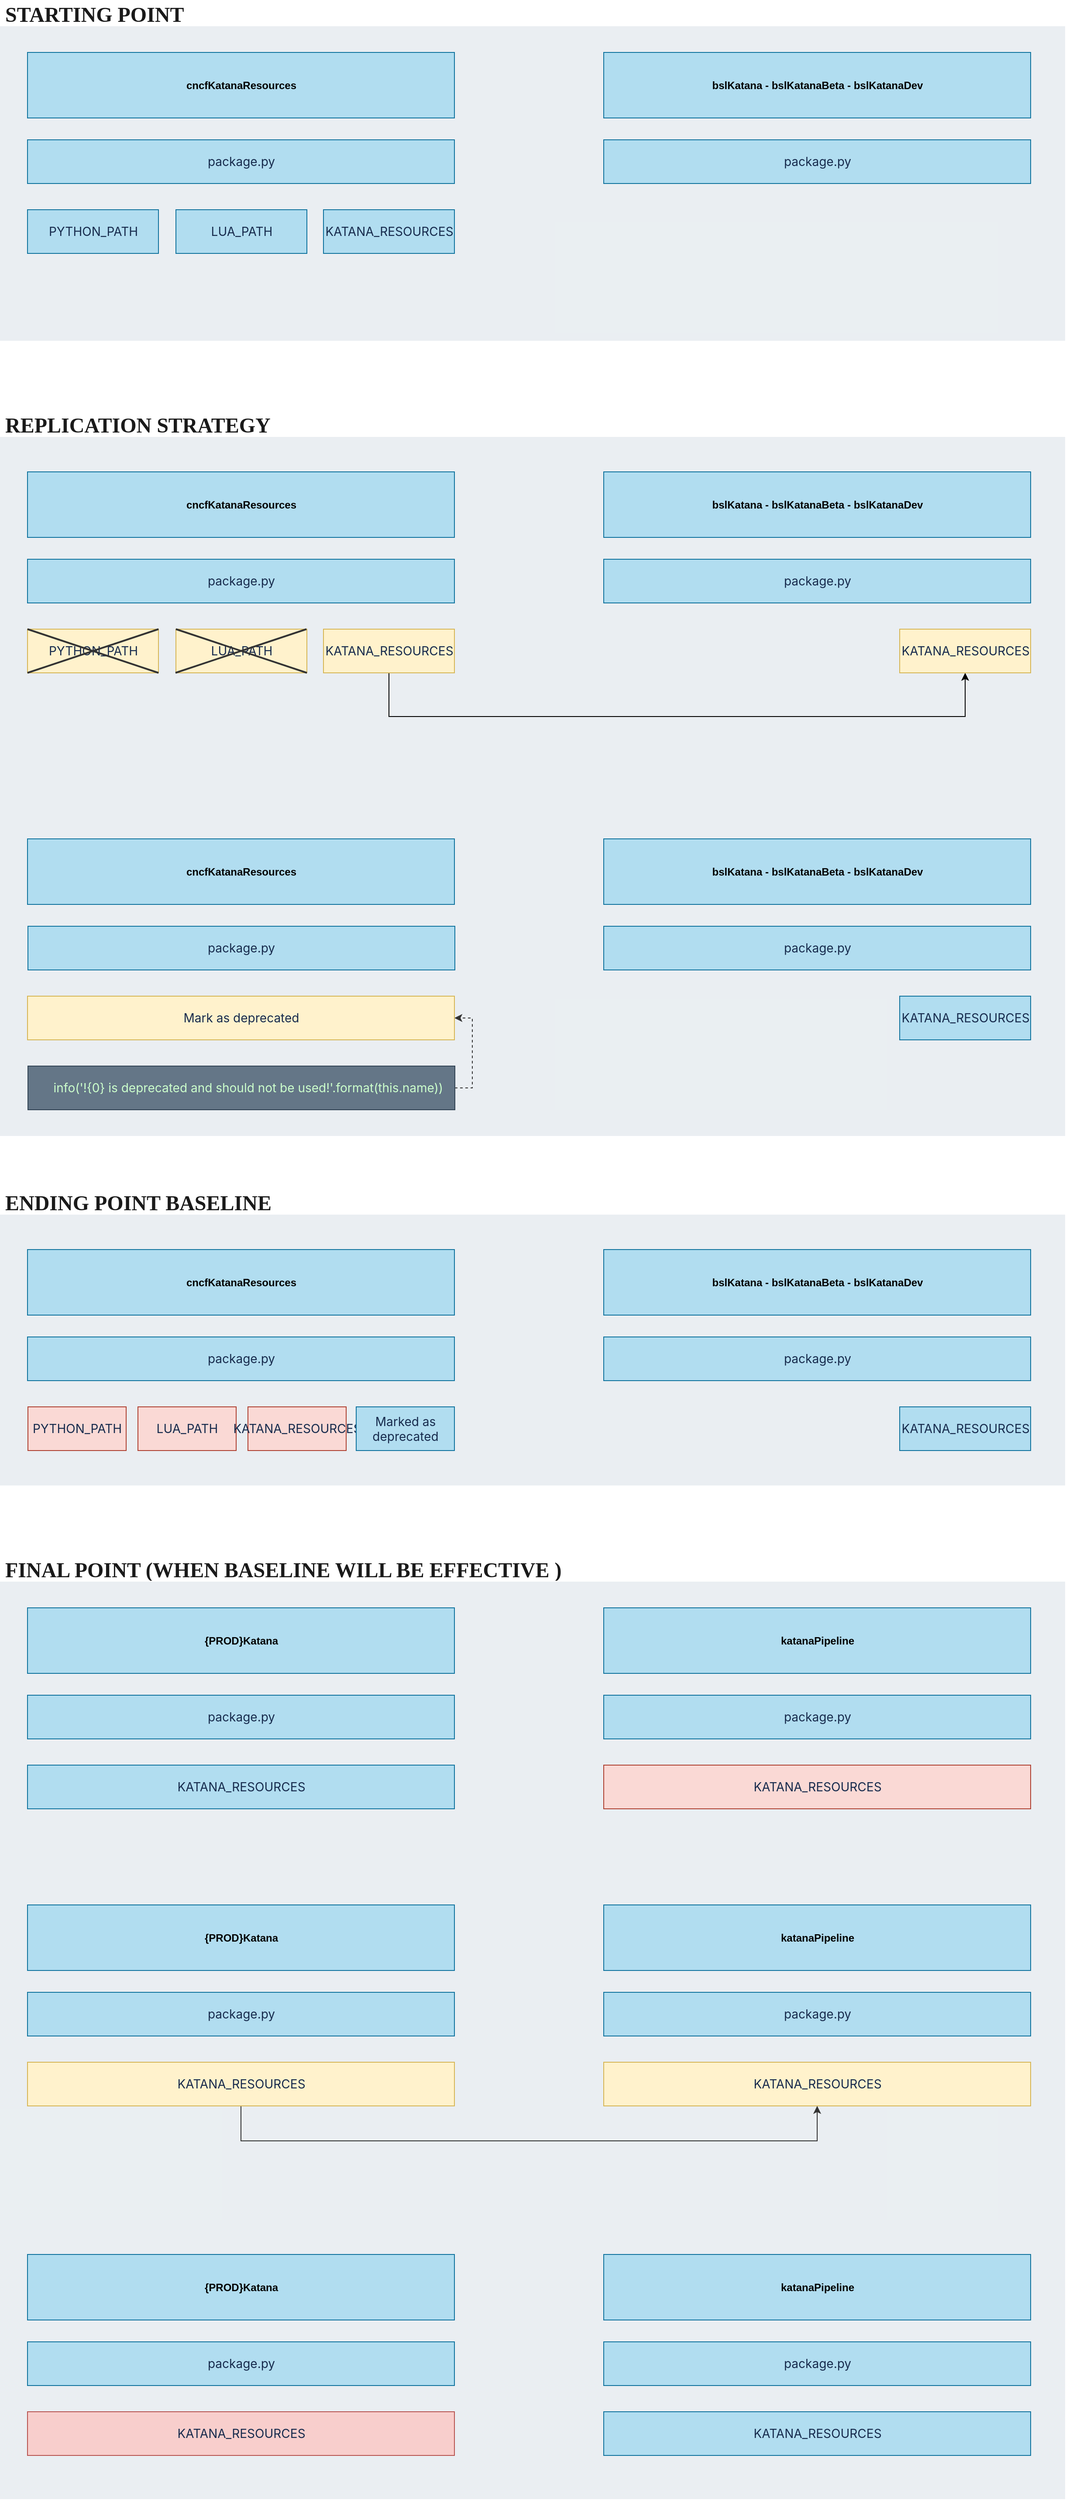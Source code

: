 <mxfile version="20.8.3" type="github">
  <diagram id="WF-Z00BCZS__cMbBrj0d" name="Page-1">
    <mxGraphModel dx="3668" dy="2360" grid="1" gridSize="20" guides="1" tooltips="1" connect="1" arrows="1" fold="1" page="0" pageScale="1" pageWidth="827" pageHeight="1169" math="0" shadow="0">
      <root>
        <mxCell id="0" />
        <mxCell id="1" parent="0" />
        <mxCell id="3W7xU0HrvH_MDlw9Vgf7-48" value="" style="rounded=0;whiteSpace=wrap;html=1;fontFamily=Montserrat;fontSource=https%3A%2F%2Ffonts.googleapis.com%2Fcss%3Ffamily%3DMontserrat;fontSize=24;fillColor=#bac8d3;strokeColor=none;opacity=30;" vertex="1" parent="1">
          <mxGeometry x="-540" y="850" width="1220" height="310" as="geometry" />
        </mxCell>
        <mxCell id="3W7xU0HrvH_MDlw9Vgf7-45" value="" style="rounded=0;whiteSpace=wrap;html=1;fontFamily=Montserrat;fontSource=https%3A%2F%2Ffonts.googleapis.com%2Fcss%3Ffamily%3DMontserrat;fontSize=24;fillColor=#bac8d3;strokeColor=none;opacity=30;" vertex="1" parent="1">
          <mxGeometry x="-540" y="-510" width="1220" height="360" as="geometry" />
        </mxCell>
        <mxCell id="3W7xU0HrvH_MDlw9Vgf7-44" value="" style="rounded=0;whiteSpace=wrap;html=1;fontFamily=Montserrat;fontSource=https%3A%2F%2Ffonts.googleapis.com%2Fcss%3Ffamily%3DMontserrat;fontSize=24;fillColor=#bac8d3;strokeColor=none;opacity=30;" vertex="1" parent="1">
          <mxGeometry x="-540" y="-40" width="1220" height="800" as="geometry" />
        </mxCell>
        <mxCell id="3W7xU0HrvH_MDlw9Vgf7-1" value="cncfKatanaResources" style="rounded=0;whiteSpace=wrap;html=1;fillColor=#b1ddf0;strokeColor=#10739e;fontStyle=1" vertex="1" parent="1">
          <mxGeometry x="-508.5" y="-480" width="489" height="75" as="geometry" />
        </mxCell>
        <mxCell id="3W7xU0HrvH_MDlw9Vgf7-2" value="&lt;span style=&quot;color: rgb(23, 43, 77); font-family: -apple-system, BlinkMacSystemFont, &amp;quot;Segoe UI&amp;quot;, Roboto, Oxygen, Ubuntu, &amp;quot;Fira Sans&amp;quot;, &amp;quot;Droid Sans&amp;quot;, &amp;quot;Helvetica Neue&amp;quot;, sans-serif; font-size: 14px; font-weight: 400; text-align: start;&quot;&gt;PYTHON_PATH&lt;/span&gt;" style="rounded=0;whiteSpace=wrap;html=1;fillColor=#b1ddf0;strokeColor=#10739e;fontStyle=1" vertex="1" parent="1">
          <mxGeometry x="-508.5" y="-300" width="150" height="50" as="geometry" />
        </mxCell>
        <mxCell id="3W7xU0HrvH_MDlw9Vgf7-3" value="&lt;span style=&quot;color: rgb(23, 43, 77); font-family: -apple-system, BlinkMacSystemFont, &amp;quot;Segoe UI&amp;quot;, Roboto, Oxygen, Ubuntu, &amp;quot;Fira Sans&amp;quot;, &amp;quot;Droid Sans&amp;quot;, &amp;quot;Helvetica Neue&amp;quot;, sans-serif; font-size: 14px; text-align: start; font-weight: normal;&quot;&gt;LUA_PATH&lt;/span&gt;" style="rounded=0;whiteSpace=wrap;html=1;fillColor=#b1ddf0;strokeColor=#10739e;fontStyle=1" vertex="1" parent="1">
          <mxGeometry x="-338.5" y="-300" width="150" height="50" as="geometry" />
        </mxCell>
        <mxCell id="3W7xU0HrvH_MDlw9Vgf7-4" value="&lt;span style=&quot;color: rgb(23, 43, 77); font-family: -apple-system, BlinkMacSystemFont, &amp;quot;Segoe UI&amp;quot;, Roboto, Oxygen, Ubuntu, &amp;quot;Fira Sans&amp;quot;, &amp;quot;Droid Sans&amp;quot;, &amp;quot;Helvetica Neue&amp;quot;, sans-serif; font-size: 14px; font-weight: 400; text-align: start;&quot;&gt;KATANA_RESOURCES&lt;/span&gt;" style="rounded=0;whiteSpace=wrap;html=1;fillColor=#b1ddf0;strokeColor=#10739e;fontStyle=1" vertex="1" parent="1">
          <mxGeometry x="-169.5" y="-300" width="150" height="50" as="geometry" />
        </mxCell>
        <mxCell id="3W7xU0HrvH_MDlw9Vgf7-5" value="&lt;span style=&quot;color: rgb(23, 43, 77); font-family: -apple-system, BlinkMacSystemFont, &amp;quot;Segoe UI&amp;quot;, Roboto, Oxygen, Ubuntu, &amp;quot;Fira Sans&amp;quot;, &amp;quot;Droid Sans&amp;quot;, &amp;quot;Helvetica Neue&amp;quot;, sans-serif; font-size: 14px; text-align: start; font-weight: normal;&quot;&gt;package.py&lt;/span&gt;" style="rounded=0;whiteSpace=wrap;html=1;fillColor=#b1ddf0;strokeColor=#10739e;fontStyle=1" vertex="1" parent="1">
          <mxGeometry x="-508.5" y="-380" width="489" height="50" as="geometry" />
        </mxCell>
        <mxCell id="3W7xU0HrvH_MDlw9Vgf7-6" value="cncfKatanaResources" style="rounded=0;whiteSpace=wrap;html=1;fillColor=#b1ddf0;strokeColor=#10739e;fontStyle=1" vertex="1" parent="1">
          <mxGeometry x="-508.5" width="489" height="75" as="geometry" />
        </mxCell>
        <mxCell id="3W7xU0HrvH_MDlw9Vgf7-7" value="&lt;span style=&quot;color: rgb(23, 43, 77); font-family: -apple-system, BlinkMacSystemFont, &amp;quot;Segoe UI&amp;quot;, Roboto, Oxygen, Ubuntu, &amp;quot;Fira Sans&amp;quot;, &amp;quot;Droid Sans&amp;quot;, &amp;quot;Helvetica Neue&amp;quot;, sans-serif; font-size: 14px; font-weight: 400; text-align: start;&quot;&gt;PYTHON_PATH&lt;/span&gt;" style="rounded=0;whiteSpace=wrap;html=1;fillColor=#fff2cc;strokeColor=#d6b656;fontStyle=1" vertex="1" parent="1">
          <mxGeometry x="-508.5" y="180" width="150" height="50" as="geometry" />
        </mxCell>
        <mxCell id="3W7xU0HrvH_MDlw9Vgf7-8" value="&lt;span style=&quot;color: rgb(23, 43, 77); font-family: -apple-system, BlinkMacSystemFont, &amp;quot;Segoe UI&amp;quot;, Roboto, Oxygen, Ubuntu, &amp;quot;Fira Sans&amp;quot;, &amp;quot;Droid Sans&amp;quot;, &amp;quot;Helvetica Neue&amp;quot;, sans-serif; font-size: 14px; text-align: start; font-weight: normal;&quot;&gt;LUA_PATH&lt;/span&gt;" style="rounded=0;whiteSpace=wrap;html=1;fillColor=#fff2cc;strokeColor=#d6b656;fontStyle=1" vertex="1" parent="1">
          <mxGeometry x="-338.5" y="180" width="150" height="50" as="geometry" />
        </mxCell>
        <mxCell id="3W7xU0HrvH_MDlw9Vgf7-16" style="edgeStyle=orthogonalEdgeStyle;rounded=0;orthogonalLoop=1;jettySize=auto;html=1;entryX=0.5;entryY=1;entryDx=0;entryDy=0;" edge="1" parent="1" source="3W7xU0HrvH_MDlw9Vgf7-9" target="3W7xU0HrvH_MDlw9Vgf7-14">
          <mxGeometry relative="1" as="geometry">
            <Array as="points">
              <mxPoint x="-94.5" y="280" />
              <mxPoint x="565.5" y="280" />
            </Array>
          </mxGeometry>
        </mxCell>
        <mxCell id="3W7xU0HrvH_MDlw9Vgf7-9" value="&lt;span style=&quot;color: rgb(23, 43, 77); font-family: -apple-system, BlinkMacSystemFont, &amp;quot;Segoe UI&amp;quot;, Roboto, Oxygen, Ubuntu, &amp;quot;Fira Sans&amp;quot;, &amp;quot;Droid Sans&amp;quot;, &amp;quot;Helvetica Neue&amp;quot;, sans-serif; font-size: 14px; font-weight: 400; text-align: start;&quot;&gt;KATANA_RESOURCES&lt;/span&gt;" style="rounded=0;whiteSpace=wrap;html=1;fillColor=#fff2cc;strokeColor=#d6b656;fontStyle=1" vertex="1" parent="1">
          <mxGeometry x="-169.5" y="180" width="150" height="50" as="geometry" />
        </mxCell>
        <mxCell id="3W7xU0HrvH_MDlw9Vgf7-10" value="&lt;span style=&quot;color: rgb(23, 43, 77); font-family: -apple-system, BlinkMacSystemFont, &amp;quot;Segoe UI&amp;quot;, Roboto, Oxygen, Ubuntu, &amp;quot;Fira Sans&amp;quot;, &amp;quot;Droid Sans&amp;quot;, &amp;quot;Helvetica Neue&amp;quot;, sans-serif; font-size: 14px; text-align: start; font-weight: normal;&quot;&gt;package.py&lt;/span&gt;" style="rounded=0;whiteSpace=wrap;html=1;fillColor=#b1ddf0;strokeColor=#10739e;fontStyle=1" vertex="1" parent="1">
          <mxGeometry x="-508.5" y="100" width="489" height="50" as="geometry" />
        </mxCell>
        <mxCell id="3W7xU0HrvH_MDlw9Vgf7-11" value="bslKatana - bslKatanaBeta - bslKatanaDev" style="rounded=0;whiteSpace=wrap;html=1;fillColor=#b1ddf0;strokeColor=#10739e;fontStyle=1" vertex="1" parent="1">
          <mxGeometry x="151.5" width="489" height="75" as="geometry" />
        </mxCell>
        <mxCell id="3W7xU0HrvH_MDlw9Vgf7-14" value="&lt;span style=&quot;color: rgb(23, 43, 77); font-family: -apple-system, BlinkMacSystemFont, &amp;quot;Segoe UI&amp;quot;, Roboto, Oxygen, Ubuntu, &amp;quot;Fira Sans&amp;quot;, &amp;quot;Droid Sans&amp;quot;, &amp;quot;Helvetica Neue&amp;quot;, sans-serif; font-size: 14px; font-weight: 400; text-align: start;&quot;&gt;KATANA_RESOURCES&lt;/span&gt;" style="rounded=0;whiteSpace=wrap;html=1;fillColor=#fff2cc;strokeColor=#d6b656;fontStyle=1" vertex="1" parent="1">
          <mxGeometry x="490.5" y="180" width="150" height="50" as="geometry" />
        </mxCell>
        <mxCell id="3W7xU0HrvH_MDlw9Vgf7-15" value="&lt;span style=&quot;color: rgb(23, 43, 77); font-family: -apple-system, BlinkMacSystemFont, &amp;quot;Segoe UI&amp;quot;, Roboto, Oxygen, Ubuntu, &amp;quot;Fira Sans&amp;quot;, &amp;quot;Droid Sans&amp;quot;, &amp;quot;Helvetica Neue&amp;quot;, sans-serif; font-size: 14px; text-align: start; font-weight: normal;&quot;&gt;package.py&lt;/span&gt;" style="rounded=0;whiteSpace=wrap;html=1;fillColor=#b1ddf0;strokeColor=#10739e;fontStyle=1" vertex="1" parent="1">
          <mxGeometry x="151.5" y="100" width="489" height="50" as="geometry" />
        </mxCell>
        <mxCell id="3W7xU0HrvH_MDlw9Vgf7-30" value="cncfKatanaResources" style="rounded=0;whiteSpace=wrap;html=1;fillColor=#b1ddf0;strokeColor=#10739e;fontStyle=1" vertex="1" parent="1">
          <mxGeometry x="-508.5" y="890" width="489" height="75" as="geometry" />
        </mxCell>
        <mxCell id="3W7xU0HrvH_MDlw9Vgf7-35" value="&lt;span style=&quot;color: rgb(23, 43, 77); font-family: -apple-system, BlinkMacSystemFont, &amp;quot;Segoe UI&amp;quot;, Roboto, Oxygen, Ubuntu, &amp;quot;Fira Sans&amp;quot;, &amp;quot;Droid Sans&amp;quot;, &amp;quot;Helvetica Neue&amp;quot;, sans-serif; font-size: 14px; text-align: start; font-weight: normal;&quot;&gt;package.py&lt;/span&gt;" style="rounded=0;whiteSpace=wrap;html=1;fillColor=#b1ddf0;strokeColor=#10739e;fontStyle=1" vertex="1" parent="1">
          <mxGeometry x="-508.5" y="990" width="489" height="50" as="geometry" />
        </mxCell>
        <mxCell id="3W7xU0HrvH_MDlw9Vgf7-36" value="bslKatana - bslKatanaBeta - bslKatanaDev" style="rounded=0;whiteSpace=wrap;html=1;fillColor=#b1ddf0;strokeColor=#10739e;fontStyle=1" vertex="1" parent="1">
          <mxGeometry x="151.5" y="890" width="489" height="75" as="geometry" />
        </mxCell>
        <mxCell id="3W7xU0HrvH_MDlw9Vgf7-37" value="&lt;span style=&quot;color: rgb(23, 43, 77); font-family: -apple-system, BlinkMacSystemFont, &amp;quot;Segoe UI&amp;quot;, Roboto, Oxygen, Ubuntu, &amp;quot;Fira Sans&amp;quot;, &amp;quot;Droid Sans&amp;quot;, &amp;quot;Helvetica Neue&amp;quot;, sans-serif; font-size: 14px; font-weight: 400; text-align: start;&quot;&gt;KATANA_RESOURCES&lt;/span&gt;" style="rounded=0;whiteSpace=wrap;html=1;fillColor=#b1ddf0;strokeColor=#10739e;fontStyle=1" vertex="1" parent="1">
          <mxGeometry x="490.5" y="1070" width="150" height="50" as="geometry" />
        </mxCell>
        <mxCell id="3W7xU0HrvH_MDlw9Vgf7-38" value="&lt;span style=&quot;color: rgb(23, 43, 77); font-family: -apple-system, BlinkMacSystemFont, &amp;quot;Segoe UI&amp;quot;, Roboto, Oxygen, Ubuntu, &amp;quot;Fira Sans&amp;quot;, &amp;quot;Droid Sans&amp;quot;, &amp;quot;Helvetica Neue&amp;quot;, sans-serif; font-size: 14px; text-align: start; font-weight: normal;&quot;&gt;package.py&lt;/span&gt;" style="rounded=0;whiteSpace=wrap;html=1;fillColor=#b1ddf0;strokeColor=#10739e;fontStyle=1" vertex="1" parent="1">
          <mxGeometry x="151.5" y="990" width="489" height="50" as="geometry" />
        </mxCell>
        <mxCell id="3W7xU0HrvH_MDlw9Vgf7-83" style="edgeStyle=orthogonalEdgeStyle;rounded=0;orthogonalLoop=1;jettySize=auto;html=1;entryX=1;entryY=0.5;entryDx=0;entryDy=0;dashed=1;strokeColor=#333333;strokeWidth=1;fontFamily=Montserrat;fontSource=https%3A%2F%2Ffonts.googleapis.com%2Fcss%3Ffamily%3DMontserrat;fontSize=24;fontColor=#1A1A1A;endArrow=classic;endFill=1;exitX=1;exitY=0.5;exitDx=0;exitDy=0;" edge="1" parent="1" source="3W7xU0HrvH_MDlw9Vgf7-40" target="3W7xU0HrvH_MDlw9Vgf7-75">
          <mxGeometry relative="1" as="geometry" />
        </mxCell>
        <mxCell id="3W7xU0HrvH_MDlw9Vgf7-40" value="&lt;div style=&quot;text-align: start;&quot;&gt;&lt;font face=&quot;-apple-system, BlinkMacSystemFont, Segoe UI, Roboto, Oxygen, Ubuntu, Fira Sans, Droid Sans, Helvetica Neue, sans-serif&quot;&gt;&lt;span style=&quot;font-size: 14px; font-weight: 400;&quot;&gt;&amp;nbsp; &amp;nbsp; info(&#39;!{0} is deprecated and should not be used!&#39;.format(this.name))&lt;/span&gt;&lt;/font&gt;&lt;/div&gt;" style="rounded=0;whiteSpace=wrap;html=1;fillColor=#647687;strokeColor=#314354;fontStyle=1;fontColor=#CCFFCC;" vertex="1" parent="1">
          <mxGeometry x="-508" y="680" width="489" height="50" as="geometry" />
        </mxCell>
        <mxCell id="3W7xU0HrvH_MDlw9Vgf7-43" value="STARTING POINT" style="text;fillColor=none;align=left;verticalAlign=middle;spacingLeft=4;spacingRight=4;overflow=hidden;points=[[0,0.5],[1,0.5]];portConstraint=eastwest;rotatable=0;whiteSpace=wrap;html=1;fontFamily=Montserrat;fontSource=https%3A%2F%2Ffonts.googleapis.com%2Fcss%3Ffamily%3DMontserrat;fontStyle=1;fontSize=24;fontColor=#1A1A1A;" vertex="1" parent="1">
          <mxGeometry x="-540" y="-540" width="320" height="30" as="geometry" />
        </mxCell>
        <mxCell id="3W7xU0HrvH_MDlw9Vgf7-46" value="REPLICATION STRATEGY" style="text;fillColor=none;align=left;verticalAlign=middle;spacingLeft=4;spacingRight=4;overflow=hidden;points=[[0,0.5],[1,0.5]];portConstraint=eastwest;rotatable=0;whiteSpace=wrap;html=1;fontFamily=Montserrat;fontSource=https%3A%2F%2Ffonts.googleapis.com%2Fcss%3Ffamily%3DMontserrat;fontStyle=1;fontSize=24;fontColor=#1A1A1A;" vertex="1" parent="1">
          <mxGeometry x="-540" y="-70" width="320" height="30" as="geometry" />
        </mxCell>
        <mxCell id="3W7xU0HrvH_MDlw9Vgf7-49" value="ENDING POINT BASELINE" style="text;fillColor=none;align=left;verticalAlign=middle;spacingLeft=4;spacingRight=4;overflow=hidden;points=[[0,0.5],[1,0.5]];portConstraint=eastwest;rotatable=0;whiteSpace=wrap;html=1;fontFamily=Montserrat;fontSource=https%3A%2F%2Ffonts.googleapis.com%2Fcss%3Ffamily%3DMontserrat;fontStyle=1;fontSize=24;fontColor=#1A1A1A;" vertex="1" parent="1">
          <mxGeometry x="-540" y="820" width="340" height="30" as="geometry" />
        </mxCell>
        <mxCell id="3W7xU0HrvH_MDlw9Vgf7-50" value="&lt;span style=&quot;color: rgb(23, 43, 77); font-family: -apple-system, BlinkMacSystemFont, &amp;quot;Segoe UI&amp;quot;, Roboto, Oxygen, Ubuntu, &amp;quot;Fira Sans&amp;quot;, &amp;quot;Droid Sans&amp;quot;, &amp;quot;Helvetica Neue&amp;quot;, sans-serif; font-size: 14px; font-weight: 400; text-align: start;&quot;&gt;PYTHON_PATH&lt;/span&gt;" style="rounded=0;whiteSpace=wrap;html=1;fillColor=#fad9d5;strokeColor=#ae4132;fontStyle=1" vertex="1" parent="1">
          <mxGeometry x="-508" y="1070" width="112.5" height="50" as="geometry" />
        </mxCell>
        <mxCell id="3W7xU0HrvH_MDlw9Vgf7-51" value="&lt;span style=&quot;color: rgb(23, 43, 77); font-family: -apple-system, BlinkMacSystemFont, &amp;quot;Segoe UI&amp;quot;, Roboto, Oxygen, Ubuntu, &amp;quot;Fira Sans&amp;quot;, &amp;quot;Droid Sans&amp;quot;, &amp;quot;Helvetica Neue&amp;quot;, sans-serif; font-size: 14px; text-align: start; font-weight: normal;&quot;&gt;LUA_PATH&lt;/span&gt;" style="rounded=0;whiteSpace=wrap;html=1;fillColor=#fad9d5;strokeColor=#ae4132;fontStyle=1" vertex="1" parent="1">
          <mxGeometry x="-382" y="1070" width="112.5" height="50" as="geometry" />
        </mxCell>
        <mxCell id="3W7xU0HrvH_MDlw9Vgf7-52" value="&lt;span style=&quot;color: rgb(23, 43, 77); font-family: -apple-system, BlinkMacSystemFont, &amp;quot;Segoe UI&amp;quot;, Roboto, Oxygen, Ubuntu, &amp;quot;Fira Sans&amp;quot;, &amp;quot;Droid Sans&amp;quot;, &amp;quot;Helvetica Neue&amp;quot;, sans-serif; font-size: 14px; font-weight: 400; text-align: start;&quot;&gt;KATANA_RESOURCES&lt;/span&gt;" style="rounded=0;whiteSpace=wrap;html=1;fillColor=#fad9d5;strokeColor=#ae4132;fontStyle=1" vertex="1" parent="1">
          <mxGeometry x="-256" y="1070" width="112.5" height="50" as="geometry" />
        </mxCell>
        <mxCell id="3W7xU0HrvH_MDlw9Vgf7-53" value="bslKatana - bslKatanaBeta - bslKatanaDev" style="rounded=0;whiteSpace=wrap;html=1;fillColor=#b1ddf0;strokeColor=#10739e;fontStyle=1" vertex="1" parent="1">
          <mxGeometry x="151.5" y="-480" width="489" height="75" as="geometry" />
        </mxCell>
        <mxCell id="3W7xU0HrvH_MDlw9Vgf7-55" value="&lt;span style=&quot;color: rgb(23, 43, 77); font-family: -apple-system, BlinkMacSystemFont, &amp;quot;Segoe UI&amp;quot;, Roboto, Oxygen, Ubuntu, &amp;quot;Fira Sans&amp;quot;, &amp;quot;Droid Sans&amp;quot;, &amp;quot;Helvetica Neue&amp;quot;, sans-serif; font-size: 14px; text-align: start; font-weight: normal;&quot;&gt;package.py&lt;/span&gt;" style="rounded=0;whiteSpace=wrap;html=1;fillColor=#b1ddf0;strokeColor=#10739e;fontStyle=1" vertex="1" parent="1">
          <mxGeometry x="151.5" y="-380" width="489" height="50" as="geometry" />
        </mxCell>
        <mxCell id="3W7xU0HrvH_MDlw9Vgf7-64" value="&lt;span style=&quot;color: rgb(23, 43, 77); font-family: -apple-system, BlinkMacSystemFont, &amp;quot;Segoe UI&amp;quot;, Roboto, Oxygen, Ubuntu, &amp;quot;Fira Sans&amp;quot;, &amp;quot;Droid Sans&amp;quot;, &amp;quot;Helvetica Neue&amp;quot;, sans-serif; font-size: 14px; text-align: start; font-weight: normal;&quot;&gt;Marked as deprecated&lt;/span&gt;" style="rounded=0;whiteSpace=wrap;html=1;fillColor=#b1ddf0;strokeColor=#10739e;fontStyle=1" vertex="1" parent="1">
          <mxGeometry x="-132" y="1070" width="112.5" height="50" as="geometry" />
        </mxCell>
        <mxCell id="3W7xU0HrvH_MDlw9Vgf7-66" value="cncfKatanaResources" style="rounded=0;whiteSpace=wrap;html=1;fillColor=#b1ddf0;strokeColor=#10739e;fontStyle=1" vertex="1" parent="1">
          <mxGeometry x="-508.5" y="420" width="489" height="75" as="geometry" />
        </mxCell>
        <mxCell id="3W7xU0HrvH_MDlw9Vgf7-71" value="&lt;span style=&quot;color: rgb(23, 43, 77); font-family: -apple-system, BlinkMacSystemFont, &amp;quot;Segoe UI&amp;quot;, Roboto, Oxygen, Ubuntu, &amp;quot;Fira Sans&amp;quot;, &amp;quot;Droid Sans&amp;quot;, &amp;quot;Helvetica Neue&amp;quot;, sans-serif; font-size: 14px; text-align: start; font-weight: normal;&quot;&gt;package.py&lt;/span&gt;" style="rounded=0;whiteSpace=wrap;html=1;fillColor=#b1ddf0;strokeColor=#10739e;fontStyle=1" vertex="1" parent="1">
          <mxGeometry x="-508" y="520" width="489" height="50" as="geometry" />
        </mxCell>
        <mxCell id="3W7xU0HrvH_MDlw9Vgf7-72" value="bslKatana - bslKatanaBeta - bslKatanaDev" style="rounded=0;whiteSpace=wrap;html=1;fillColor=#b1ddf0;strokeColor=#10739e;fontStyle=1" vertex="1" parent="1">
          <mxGeometry x="151.5" y="420" width="489" height="75" as="geometry" />
        </mxCell>
        <mxCell id="3W7xU0HrvH_MDlw9Vgf7-73" value="&lt;span style=&quot;color: rgb(23, 43, 77); font-family: -apple-system, BlinkMacSystemFont, &amp;quot;Segoe UI&amp;quot;, Roboto, Oxygen, Ubuntu, &amp;quot;Fira Sans&amp;quot;, &amp;quot;Droid Sans&amp;quot;, &amp;quot;Helvetica Neue&amp;quot;, sans-serif; font-size: 14px; font-weight: 400; text-align: start;&quot;&gt;KATANA_RESOURCES&lt;/span&gt;" style="rounded=0;whiteSpace=wrap;html=1;fillColor=#b1ddf0;strokeColor=#10739e;fontStyle=1" vertex="1" parent="1">
          <mxGeometry x="490.5" y="600" width="150" height="50" as="geometry" />
        </mxCell>
        <mxCell id="3W7xU0HrvH_MDlw9Vgf7-74" value="&lt;span style=&quot;color: rgb(23, 43, 77); font-family: -apple-system, BlinkMacSystemFont, &amp;quot;Segoe UI&amp;quot;, Roboto, Oxygen, Ubuntu, &amp;quot;Fira Sans&amp;quot;, &amp;quot;Droid Sans&amp;quot;, &amp;quot;Helvetica Neue&amp;quot;, sans-serif; font-size: 14px; text-align: start; font-weight: normal;&quot;&gt;package.py&lt;/span&gt;" style="rounded=0;whiteSpace=wrap;html=1;fillColor=#b1ddf0;strokeColor=#10739e;fontStyle=1" vertex="1" parent="1">
          <mxGeometry x="151.5" y="520" width="489" height="50" as="geometry" />
        </mxCell>
        <mxCell id="3W7xU0HrvH_MDlw9Vgf7-75" value="&lt;span style=&quot;color: rgb(23, 43, 77); font-family: -apple-system, BlinkMacSystemFont, &amp;quot;Segoe UI&amp;quot;, Roboto, Oxygen, Ubuntu, &amp;quot;Fira Sans&amp;quot;, &amp;quot;Droid Sans&amp;quot;, &amp;quot;Helvetica Neue&amp;quot;, sans-serif; font-size: 14px; text-align: start; font-weight: normal;&quot;&gt;Mark as deprecated&lt;/span&gt;" style="rounded=0;whiteSpace=wrap;html=1;fillColor=#fff2cc;strokeColor=#d6b656;fontStyle=1" vertex="1" parent="1">
          <mxGeometry x="-508.5" y="600" width="489" height="50" as="geometry" />
        </mxCell>
        <mxCell id="3W7xU0HrvH_MDlw9Vgf7-77" value="" style="endArrow=none;html=1;rounded=0;fontFamily=Montserrat;fontSource=https%3A%2F%2Ffonts.googleapis.com%2Fcss%3Ffamily%3DMontserrat;fontSize=24;fontColor=#1A1A1A;entryX=1;entryY=0;entryDx=0;entryDy=0;exitX=0;exitY=1;exitDx=0;exitDy=0;strokeWidth=2;strokeColor=#333333;" edge="1" parent="1" source="3W7xU0HrvH_MDlw9Vgf7-7" target="3W7xU0HrvH_MDlw9Vgf7-7">
          <mxGeometry width="50" height="50" relative="1" as="geometry">
            <mxPoint x="-20" y="210" as="sourcePoint" />
            <mxPoint x="30" y="160" as="targetPoint" />
          </mxGeometry>
        </mxCell>
        <mxCell id="3W7xU0HrvH_MDlw9Vgf7-78" value="" style="endArrow=none;html=1;rounded=0;fontFamily=Montserrat;fontSource=https%3A%2F%2Ffonts.googleapis.com%2Fcss%3Ffamily%3DMontserrat;fontSize=24;fontColor=#1A1A1A;entryX=1;entryY=0;entryDx=0;entryDy=0;exitX=0;exitY=1;exitDx=0;exitDy=0;strokeWidth=2;strokeColor=#333333;" edge="1" parent="1">
          <mxGeometry width="50" height="50" relative="1" as="geometry">
            <mxPoint x="-339" y="230" as="sourcePoint" />
            <mxPoint x="-189" y="180" as="targetPoint" />
          </mxGeometry>
        </mxCell>
        <mxCell id="3W7xU0HrvH_MDlw9Vgf7-79" value="" style="endArrow=none;html=1;rounded=0;fontFamily=Montserrat;fontSource=https%3A%2F%2Ffonts.googleapis.com%2Fcss%3Ffamily%3DMontserrat;fontSize=24;fontColor=#1A1A1A;entryX=1;entryY=1;entryDx=0;entryDy=0;exitX=0;exitY=0;exitDx=0;exitDy=0;strokeWidth=2;strokeColor=#333333;" edge="1" parent="1" source="3W7xU0HrvH_MDlw9Vgf7-8" target="3W7xU0HrvH_MDlw9Vgf7-8">
          <mxGeometry width="50" height="50" relative="1" as="geometry">
            <mxPoint x="-319" y="250" as="sourcePoint" />
            <mxPoint x="-169" y="200" as="targetPoint" />
          </mxGeometry>
        </mxCell>
        <mxCell id="3W7xU0HrvH_MDlw9Vgf7-80" value="" style="endArrow=none;html=1;rounded=0;fontFamily=Montserrat;fontSource=https%3A%2F%2Ffonts.googleapis.com%2Fcss%3Ffamily%3DMontserrat;fontSize=24;fontColor=#1A1A1A;entryX=1;entryY=1;entryDx=0;entryDy=0;exitX=0;exitY=0;exitDx=0;exitDy=0;strokeWidth=2;strokeColor=#333333;" edge="1" parent="1">
          <mxGeometry width="50" height="50" relative="1" as="geometry">
            <mxPoint x="-508.5" y="180" as="sourcePoint" />
            <mxPoint x="-358.5" y="230" as="targetPoint" />
          </mxGeometry>
        </mxCell>
        <mxCell id="3W7xU0HrvH_MDlw9Vgf7-84" value="" style="rounded=0;whiteSpace=wrap;html=1;fontFamily=Montserrat;fontSource=https%3A%2F%2Ffonts.googleapis.com%2Fcss%3Ffamily%3DMontserrat;fontSize=24;fillColor=#bac8d3;strokeColor=none;opacity=30;" vertex="1" parent="1">
          <mxGeometry x="-540" y="1270" width="1220" height="1050" as="geometry" />
        </mxCell>
        <mxCell id="3W7xU0HrvH_MDlw9Vgf7-85" value="{PROD}Katana" style="rounded=0;whiteSpace=wrap;html=1;fillColor=#b1ddf0;strokeColor=#10739e;fontStyle=1" vertex="1" parent="1">
          <mxGeometry x="-508.5" y="1640" width="489" height="75" as="geometry" />
        </mxCell>
        <mxCell id="3W7xU0HrvH_MDlw9Vgf7-86" value="&lt;span style=&quot;color: rgb(23, 43, 77); font-family: -apple-system, BlinkMacSystemFont, &amp;quot;Segoe UI&amp;quot;, Roboto, Oxygen, Ubuntu, &amp;quot;Fira Sans&amp;quot;, &amp;quot;Droid Sans&amp;quot;, &amp;quot;Helvetica Neue&amp;quot;, sans-serif; font-size: 14px; text-align: start; font-weight: normal;&quot;&gt;package.py&lt;/span&gt;" style="rounded=0;whiteSpace=wrap;html=1;fillColor=#b1ddf0;strokeColor=#10739e;fontStyle=1" vertex="1" parent="1">
          <mxGeometry x="-508.5" y="1740" width="489" height="50" as="geometry" />
        </mxCell>
        <mxCell id="3W7xU0HrvH_MDlw9Vgf7-87" value="katanaPipeline" style="rounded=0;whiteSpace=wrap;html=1;fillColor=#b1ddf0;strokeColor=#10739e;fontStyle=1" vertex="1" parent="1">
          <mxGeometry x="151.5" y="1640" width="489" height="75" as="geometry" />
        </mxCell>
        <mxCell id="3W7xU0HrvH_MDlw9Vgf7-89" value="&lt;span style=&quot;color: rgb(23, 43, 77); font-family: -apple-system, BlinkMacSystemFont, &amp;quot;Segoe UI&amp;quot;, Roboto, Oxygen, Ubuntu, &amp;quot;Fira Sans&amp;quot;, &amp;quot;Droid Sans&amp;quot;, &amp;quot;Helvetica Neue&amp;quot;, sans-serif; font-size: 14px; text-align: start; font-weight: normal;&quot;&gt;package.py&lt;/span&gt;" style="rounded=0;whiteSpace=wrap;html=1;fillColor=#b1ddf0;strokeColor=#10739e;fontStyle=1" vertex="1" parent="1">
          <mxGeometry x="151.5" y="1740" width="489" height="50" as="geometry" />
        </mxCell>
        <mxCell id="3W7xU0HrvH_MDlw9Vgf7-90" value="FINAL POINT (WHEN BASELINE WILL BE EFFECTIVE )" style="text;fillColor=none;align=left;verticalAlign=middle;spacingLeft=4;spacingRight=4;overflow=hidden;points=[[0,0.5],[1,0.5]];portConstraint=eastwest;rotatable=0;whiteSpace=wrap;html=1;fontFamily=Montserrat;fontSource=https%3A%2F%2Ffonts.googleapis.com%2Fcss%3Ffamily%3DMontserrat;fontStyle=1;fontSize=24;fontColor=#1A1A1A;" vertex="1" parent="1">
          <mxGeometry x="-540" y="1240" width="660" height="30" as="geometry" />
        </mxCell>
        <mxCell id="3W7xU0HrvH_MDlw9Vgf7-96" value="&lt;span style=&quot;color: rgb(23, 43, 77); font-family: -apple-system, BlinkMacSystemFont, &amp;quot;Segoe UI&amp;quot;, Roboto, Oxygen, Ubuntu, &amp;quot;Fira Sans&amp;quot;, &amp;quot;Droid Sans&amp;quot;, &amp;quot;Helvetica Neue&amp;quot;, sans-serif; font-size: 14px; text-align: start; font-weight: normal;&quot;&gt;KATANA_RESOURCES&lt;/span&gt;" style="rounded=0;whiteSpace=wrap;html=1;fillColor=#fff2cc;strokeColor=#d6b656;fontStyle=1" vertex="1" parent="1">
          <mxGeometry x="151.5" y="1820" width="489" height="50" as="geometry" />
        </mxCell>
        <mxCell id="3W7xU0HrvH_MDlw9Vgf7-98" style="edgeStyle=orthogonalEdgeStyle;rounded=0;orthogonalLoop=1;jettySize=auto;html=1;entryX=0.5;entryY=1;entryDx=0;entryDy=0;strokeColor=#333333;strokeWidth=1;fontFamily=Montserrat;fontSource=https%3A%2F%2Ffonts.googleapis.com%2Fcss%3Ffamily%3DMontserrat;fontSize=24;fontColor=#1A1A1A;endArrow=classic;endFill=1;exitX=0.5;exitY=1;exitDx=0;exitDy=0;" edge="1" parent="1" source="3W7xU0HrvH_MDlw9Vgf7-97" target="3W7xU0HrvH_MDlw9Vgf7-96">
          <mxGeometry relative="1" as="geometry">
            <Array as="points">
              <mxPoint x="-264" y="1910" />
              <mxPoint x="396" y="1910" />
            </Array>
          </mxGeometry>
        </mxCell>
        <mxCell id="3W7xU0HrvH_MDlw9Vgf7-97" value="&lt;span style=&quot;color: rgb(23, 43, 77); font-family: -apple-system, BlinkMacSystemFont, &amp;quot;Segoe UI&amp;quot;, Roboto, Oxygen, Ubuntu, &amp;quot;Fira Sans&amp;quot;, &amp;quot;Droid Sans&amp;quot;, &amp;quot;Helvetica Neue&amp;quot;, sans-serif; font-size: 14px; text-align: start; font-weight: normal;&quot;&gt;KATANA_RESOURCES&lt;/span&gt;" style="rounded=0;whiteSpace=wrap;html=1;fillColor=#fff2cc;strokeColor=#d6b656;fontStyle=1" vertex="1" parent="1">
          <mxGeometry x="-508.5" y="1820" width="489" height="50" as="geometry" />
        </mxCell>
        <mxCell id="3W7xU0HrvH_MDlw9Vgf7-99" value="{PROD}Katana" style="rounded=0;whiteSpace=wrap;html=1;fillColor=#b1ddf0;strokeColor=#10739e;fontStyle=1" vertex="1" parent="1">
          <mxGeometry x="-508.5" y="2040" width="489" height="75" as="geometry" />
        </mxCell>
        <mxCell id="3W7xU0HrvH_MDlw9Vgf7-100" value="&lt;span style=&quot;color: rgb(23, 43, 77); font-family: -apple-system, BlinkMacSystemFont, &amp;quot;Segoe UI&amp;quot;, Roboto, Oxygen, Ubuntu, &amp;quot;Fira Sans&amp;quot;, &amp;quot;Droid Sans&amp;quot;, &amp;quot;Helvetica Neue&amp;quot;, sans-serif; font-size: 14px; text-align: start; font-weight: normal;&quot;&gt;package.py&lt;/span&gt;" style="rounded=0;whiteSpace=wrap;html=1;fillColor=#b1ddf0;strokeColor=#10739e;fontStyle=1" vertex="1" parent="1">
          <mxGeometry x="-508.5" y="2140" width="489" height="50" as="geometry" />
        </mxCell>
        <mxCell id="3W7xU0HrvH_MDlw9Vgf7-101" value="katanaPipeline" style="rounded=0;whiteSpace=wrap;html=1;fillColor=#b1ddf0;strokeColor=#10739e;fontStyle=1" vertex="1" parent="1">
          <mxGeometry x="151.5" y="2040" width="489" height="75" as="geometry" />
        </mxCell>
        <mxCell id="3W7xU0HrvH_MDlw9Vgf7-102" value="&lt;span style=&quot;color: rgb(23, 43, 77); font-family: -apple-system, BlinkMacSystemFont, &amp;quot;Segoe UI&amp;quot;, Roboto, Oxygen, Ubuntu, &amp;quot;Fira Sans&amp;quot;, &amp;quot;Droid Sans&amp;quot;, &amp;quot;Helvetica Neue&amp;quot;, sans-serif; font-size: 14px; text-align: start; font-weight: normal;&quot;&gt;package.py&lt;/span&gt;" style="rounded=0;whiteSpace=wrap;html=1;fillColor=#b1ddf0;strokeColor=#10739e;fontStyle=1" vertex="1" parent="1">
          <mxGeometry x="151.5" y="2140" width="489" height="50" as="geometry" />
        </mxCell>
        <mxCell id="3W7xU0HrvH_MDlw9Vgf7-103" value="&lt;span style=&quot;color: rgb(23, 43, 77); font-family: -apple-system, BlinkMacSystemFont, &amp;quot;Segoe UI&amp;quot;, Roboto, Oxygen, Ubuntu, &amp;quot;Fira Sans&amp;quot;, &amp;quot;Droid Sans&amp;quot;, &amp;quot;Helvetica Neue&amp;quot;, sans-serif; font-size: 14px; text-align: start; font-weight: normal;&quot;&gt;KATANA_RESOURCES&lt;/span&gt;" style="rounded=0;whiteSpace=wrap;html=1;fillColor=#b1ddf0;strokeColor=#10739e;fontStyle=1" vertex="1" parent="1">
          <mxGeometry x="151.5" y="2220" width="489" height="50" as="geometry" />
        </mxCell>
        <mxCell id="3W7xU0HrvH_MDlw9Vgf7-105" value="&lt;span style=&quot;color: rgb(23, 43, 77); font-family: -apple-system, BlinkMacSystemFont, &amp;quot;Segoe UI&amp;quot;, Roboto, Oxygen, Ubuntu, &amp;quot;Fira Sans&amp;quot;, &amp;quot;Droid Sans&amp;quot;, &amp;quot;Helvetica Neue&amp;quot;, sans-serif; font-size: 14px; text-align: start; font-weight: normal;&quot;&gt;KATANA_RESOURCES&lt;/span&gt;" style="rounded=0;whiteSpace=wrap;html=1;fillColor=#f8cecc;strokeColor=#b85450;fontStyle=1" vertex="1" parent="1">
          <mxGeometry x="-508.5" y="2220" width="489" height="50" as="geometry" />
        </mxCell>
        <mxCell id="3W7xU0HrvH_MDlw9Vgf7-106" value="{PROD}Katana" style="rounded=0;whiteSpace=wrap;html=1;fillColor=#b1ddf0;strokeColor=#10739e;fontStyle=1" vertex="1" parent="1">
          <mxGeometry x="-508.5" y="1300" width="489" height="75" as="geometry" />
        </mxCell>
        <mxCell id="3W7xU0HrvH_MDlw9Vgf7-107" value="&lt;span style=&quot;color: rgb(23, 43, 77); font-family: -apple-system, BlinkMacSystemFont, &amp;quot;Segoe UI&amp;quot;, Roboto, Oxygen, Ubuntu, &amp;quot;Fira Sans&amp;quot;, &amp;quot;Droid Sans&amp;quot;, &amp;quot;Helvetica Neue&amp;quot;, sans-serif; font-size: 14px; text-align: start; font-weight: normal;&quot;&gt;package.py&lt;/span&gt;" style="rounded=0;whiteSpace=wrap;html=1;fillColor=#b1ddf0;strokeColor=#10739e;fontStyle=1" vertex="1" parent="1">
          <mxGeometry x="-508.5" y="1400" width="489" height="50" as="geometry" />
        </mxCell>
        <mxCell id="3W7xU0HrvH_MDlw9Vgf7-108" value="katanaPipeline" style="rounded=0;whiteSpace=wrap;html=1;fillColor=#b1ddf0;strokeColor=#10739e;fontStyle=1" vertex="1" parent="1">
          <mxGeometry x="151.5" y="1300" width="489" height="75" as="geometry" />
        </mxCell>
        <mxCell id="3W7xU0HrvH_MDlw9Vgf7-109" value="&lt;span style=&quot;color: rgb(23, 43, 77); font-family: -apple-system, BlinkMacSystemFont, &amp;quot;Segoe UI&amp;quot;, Roboto, Oxygen, Ubuntu, &amp;quot;Fira Sans&amp;quot;, &amp;quot;Droid Sans&amp;quot;, &amp;quot;Helvetica Neue&amp;quot;, sans-serif; font-size: 14px; text-align: start; font-weight: normal;&quot;&gt;package.py&lt;/span&gt;" style="rounded=0;whiteSpace=wrap;html=1;fillColor=#b1ddf0;strokeColor=#10739e;fontStyle=1" vertex="1" parent="1">
          <mxGeometry x="151.5" y="1400" width="489" height="50" as="geometry" />
        </mxCell>
        <mxCell id="3W7xU0HrvH_MDlw9Vgf7-110" value="&lt;span style=&quot;color: rgb(23, 43, 77); font-family: -apple-system, BlinkMacSystemFont, &amp;quot;Segoe UI&amp;quot;, Roboto, Oxygen, Ubuntu, &amp;quot;Fira Sans&amp;quot;, &amp;quot;Droid Sans&amp;quot;, &amp;quot;Helvetica Neue&amp;quot;, sans-serif; font-size: 14px; text-align: start; font-weight: normal;&quot;&gt;KATANA_RESOURCES&lt;/span&gt;" style="rounded=0;whiteSpace=wrap;html=1;fillColor=#fad9d5;strokeColor=#ae4132;fontStyle=1" vertex="1" parent="1">
          <mxGeometry x="151.5" y="1480" width="489" height="50" as="geometry" />
        </mxCell>
        <mxCell id="3W7xU0HrvH_MDlw9Vgf7-111" value="&lt;span style=&quot;color: rgb(23, 43, 77); font-family: -apple-system, BlinkMacSystemFont, &amp;quot;Segoe UI&amp;quot;, Roboto, Oxygen, Ubuntu, &amp;quot;Fira Sans&amp;quot;, &amp;quot;Droid Sans&amp;quot;, &amp;quot;Helvetica Neue&amp;quot;, sans-serif; font-size: 14px; text-align: start; font-weight: normal;&quot;&gt;KATANA_RESOURCES&lt;/span&gt;" style="rounded=0;whiteSpace=wrap;html=1;fillColor=#b1ddf0;strokeColor=#10739e;fontStyle=1" vertex="1" parent="1">
          <mxGeometry x="-508.5" y="1480" width="489" height="50" as="geometry" />
        </mxCell>
      </root>
    </mxGraphModel>
  </diagram>
</mxfile>
